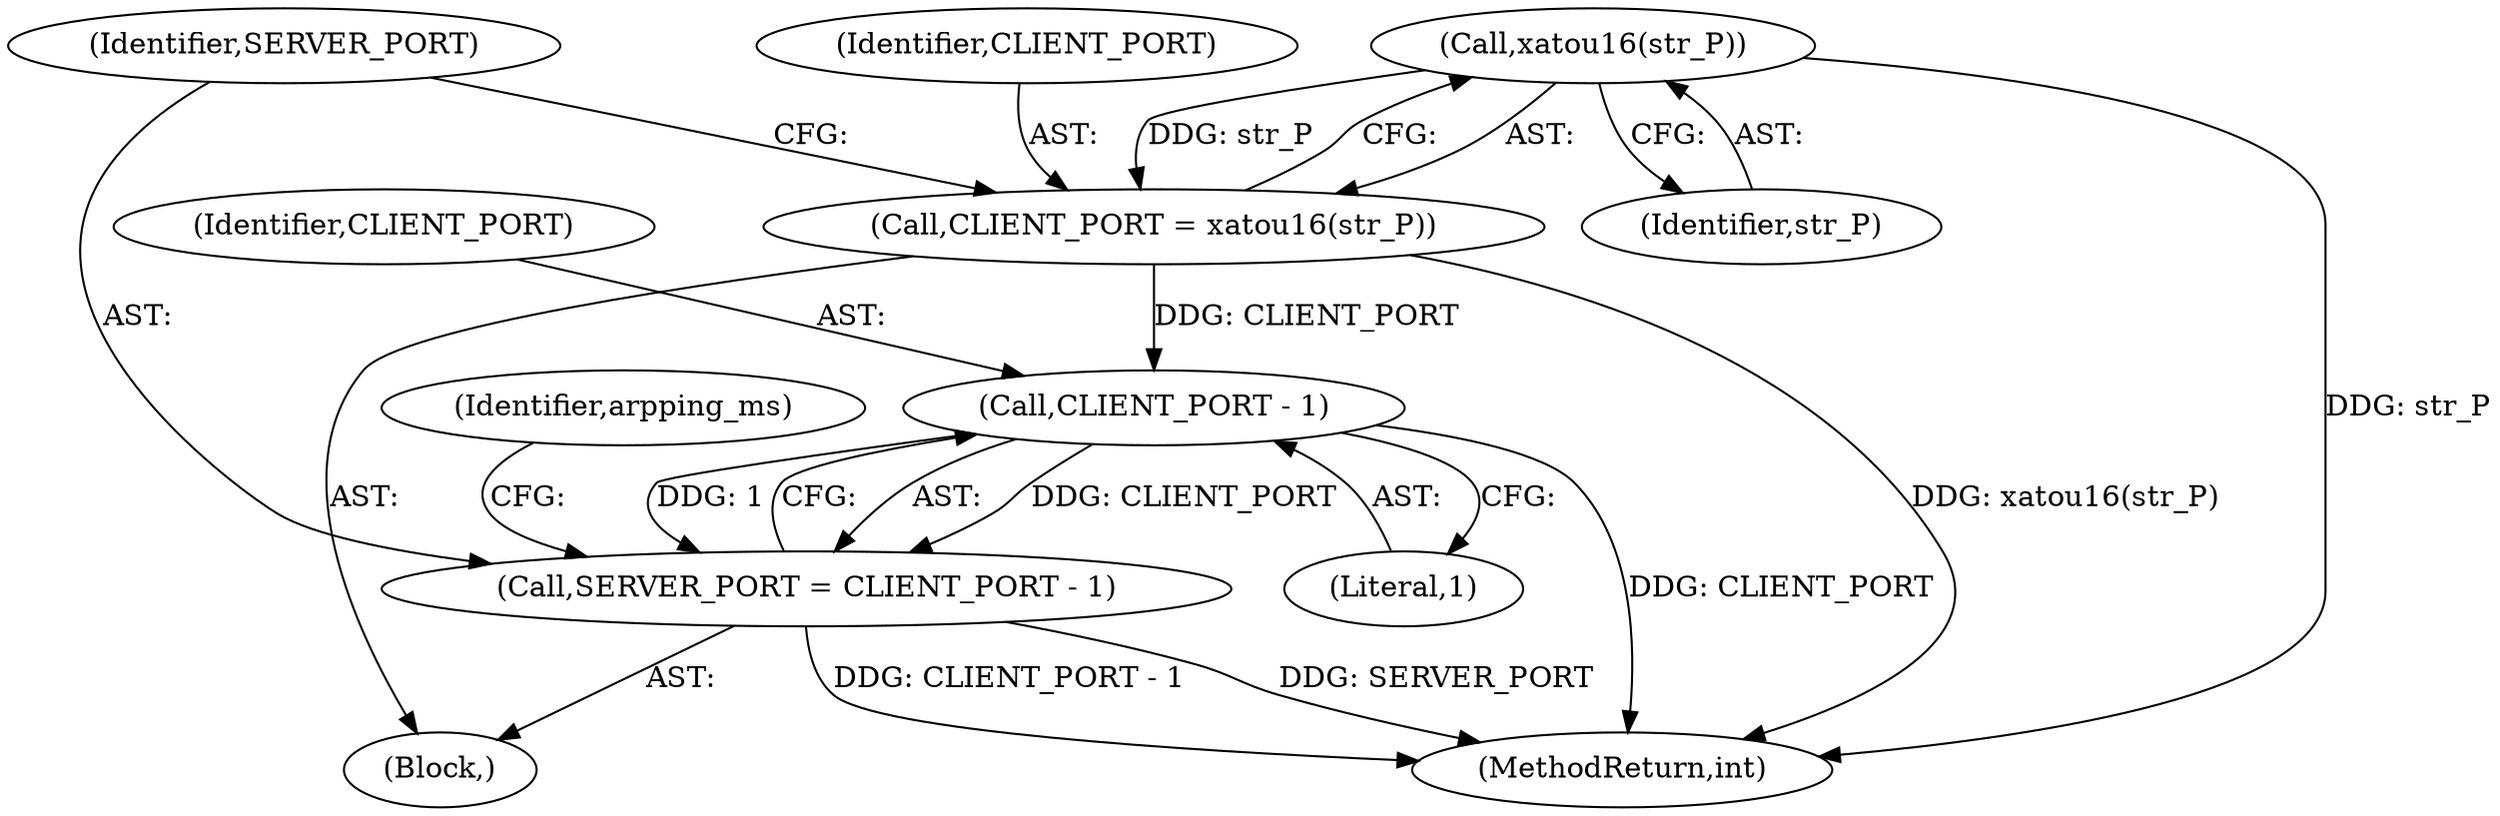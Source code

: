 digraph "0_busybox_6d3b4bb24da9a07c263f3c1acf8df85382ff562c@pointer" {
"1000333" [label="(Call,xatou16(str_P))"];
"1000331" [label="(Call,CLIENT_PORT = xatou16(str_P))"];
"1000337" [label="(Call,CLIENT_PORT - 1)"];
"1000335" [label="(Call,SERVER_PORT = CLIENT_PORT - 1)"];
"1000338" [label="(Identifier,CLIENT_PORT)"];
"1000332" [label="(Identifier,CLIENT_PORT)"];
"1000341" [label="(Identifier,arpping_ms)"];
"1000333" [label="(Call,xatou16(str_P))"];
"1000330" [label="(Block,)"];
"1001331" [label="(MethodReturn,int)"];
"1000339" [label="(Literal,1)"];
"1000336" [label="(Identifier,SERVER_PORT)"];
"1000337" [label="(Call,CLIENT_PORT - 1)"];
"1000334" [label="(Identifier,str_P)"];
"1000335" [label="(Call,SERVER_PORT = CLIENT_PORT - 1)"];
"1000331" [label="(Call,CLIENT_PORT = xatou16(str_P))"];
"1000333" -> "1000331"  [label="AST: "];
"1000333" -> "1000334"  [label="CFG: "];
"1000334" -> "1000333"  [label="AST: "];
"1000331" -> "1000333"  [label="CFG: "];
"1000333" -> "1001331"  [label="DDG: str_P"];
"1000333" -> "1000331"  [label="DDG: str_P"];
"1000331" -> "1000330"  [label="AST: "];
"1000332" -> "1000331"  [label="AST: "];
"1000336" -> "1000331"  [label="CFG: "];
"1000331" -> "1001331"  [label="DDG: xatou16(str_P)"];
"1000331" -> "1000337"  [label="DDG: CLIENT_PORT"];
"1000337" -> "1000335"  [label="AST: "];
"1000337" -> "1000339"  [label="CFG: "];
"1000338" -> "1000337"  [label="AST: "];
"1000339" -> "1000337"  [label="AST: "];
"1000335" -> "1000337"  [label="CFG: "];
"1000337" -> "1001331"  [label="DDG: CLIENT_PORT"];
"1000337" -> "1000335"  [label="DDG: CLIENT_PORT"];
"1000337" -> "1000335"  [label="DDG: 1"];
"1000335" -> "1000330"  [label="AST: "];
"1000336" -> "1000335"  [label="AST: "];
"1000341" -> "1000335"  [label="CFG: "];
"1000335" -> "1001331"  [label="DDG: SERVER_PORT"];
"1000335" -> "1001331"  [label="DDG: CLIENT_PORT - 1"];
}
